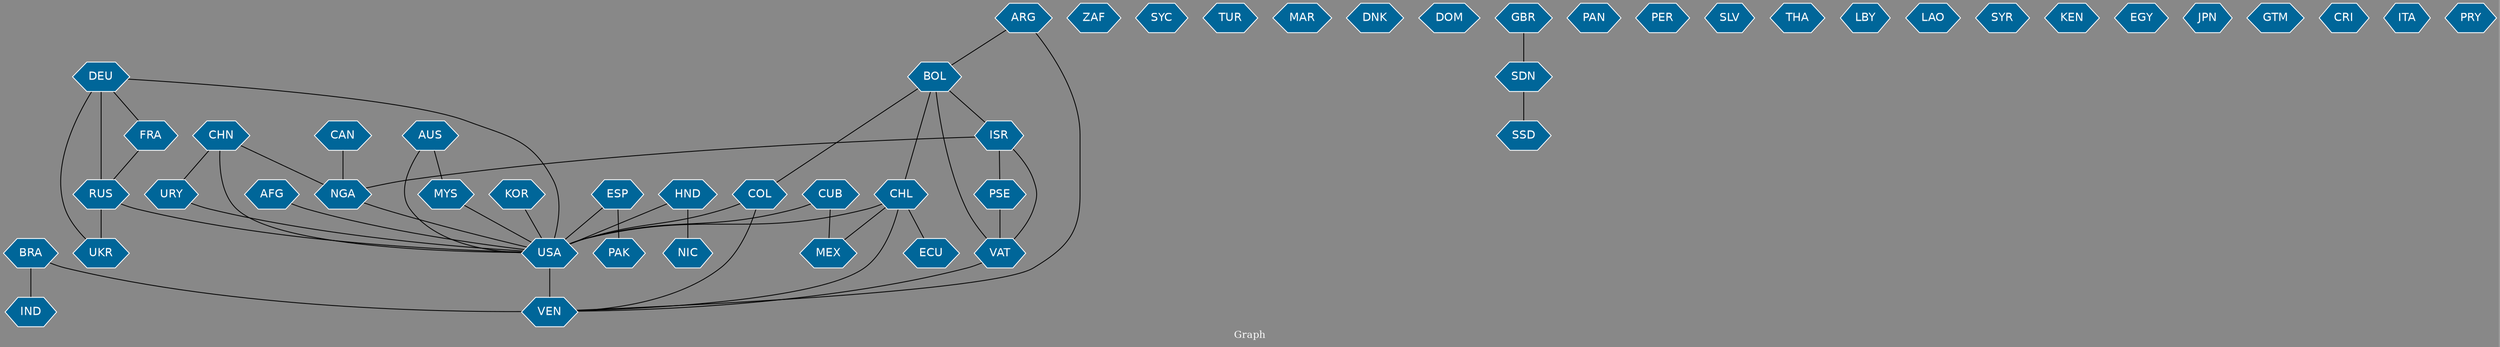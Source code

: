 // Countries together in item graph
graph {
	graph [bgcolor="#888888" fontcolor=white fontsize=12 label="Graph" outputorder=edgesfirst overlap=prism]
	node [color=white fillcolor="#006699" fontcolor=white fontname=Helvetica shape=hexagon style=filled]
	edge [arrowhead=open color=black fontcolor=white fontname=Courier fontsize=12]
		CHL [label=CHL]
		KOR [label=KOR]
		COL [label=COL]
		IND [label=IND]
		URY [label=URY]
		USA [label=USA]
		ZAF [label=ZAF]
		ECU [label=ECU]
		UKR [label=UKR]
		DEU [label=DEU]
		RUS [label=RUS]
		NGA [label=NGA]
		BRA [label=BRA]
		AFG [label=AFG]
		SYC [label=SYC]
		MEX [label=MEX]
		TUR [label=TUR]
		VEN [label=VEN]
		CUB [label=CUB]
		MAR [label=MAR]
		DNK [label=DNK]
		PAK [label=PAK]
		ESP [label=ESP]
		DOM [label=DOM]
		VAT [label=VAT]
		SSD [label=SSD]
		SDN [label=SDN]
		MYS [label=MYS]
		ARG [label=ARG]
		BOL [label=BOL]
		PAN [label=PAN]
		PER [label=PER]
		SLV [label=SLV]
		THA [label=THA]
		LBY [label=LBY]
		LAO [label=LAO]
		CHN [label=CHN]
		SYR [label=SYR]
		ISR [label=ISR]
		HND [label=HND]
		PSE [label=PSE]
		KEN [label=KEN]
		NIC [label=NIC]
		EGY [label=EGY]
		JPN [label=JPN]
		GTM [label=GTM]
		FRA [label=FRA]
		CRI [label=CRI]
		GBR [label=GBR]
		CAN [label=CAN]
		ITA [label=ITA]
		PRY [label=PRY]
		AUS [label=AUS]
			GBR -- SDN [weight=1]
			DEU -- FRA [weight=1]
			DEU -- UKR [weight=1]
			ISR -- PSE [weight=1]
			HND -- USA [weight=1]
			DEU -- RUS [weight=2]
			CUB -- MEX [weight=1]
			KOR -- USA [weight=1]
			CHN -- USA [weight=2]
			BOL -- COL [weight=1]
			BOL -- VAT [weight=1]
			URY -- USA [weight=1]
			HND -- NIC [weight=1]
			MYS -- USA [weight=1]
			CHL -- VEN [weight=1]
			ARG -- BOL [weight=1]
			CHL -- ECU [weight=1]
			BOL -- ISR [weight=1]
			SDN -- SSD [weight=3]
			COL -- VEN [weight=1]
			ESP -- PAK [weight=1]
			ISR -- VAT [weight=1]
			NGA -- USA [weight=1]
			VAT -- VEN [weight=1]
			AFG -- USA [weight=1]
			CAN -- NGA [weight=1]
			PSE -- VAT [weight=1]
			RUS -- USA [weight=1]
			DEU -- USA [weight=1]
			RUS -- UKR [weight=2]
			USA -- VEN [weight=4]
			FRA -- RUS [weight=1]
			CUB -- USA [weight=2]
			BRA -- VEN [weight=1]
			CHN -- URY [weight=1]
			COL -- USA [weight=1]
			BOL -- CHL [weight=2]
			CHN -- NGA [weight=1]
			ESP -- USA [weight=1]
			CHL -- USA [weight=1]
			AUS -- USA [weight=1]
			CHL -- MEX [weight=1]
			ISR -- NGA [weight=1]
			ARG -- VEN [weight=1]
			BRA -- IND [weight=1]
			AUS -- MYS [weight=1]
}
